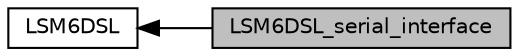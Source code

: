digraph "LSM6DSL_serial_interface"
{
  edge [fontname="Helvetica",fontsize="10",labelfontname="Helvetica",labelfontsize="10"];
  node [fontname="Helvetica",fontsize="10",shape=box];
  rankdir=LR;
  Node2 [label="LSM6DSL",height=0.2,width=0.4,color="black", fillcolor="white", style="filled",URL="$group___l_s_m6_d_s_l.html",tooltip="This file provides a set of functions needed to drive the lsm6dsl enanced inertial module."];
  Node1 [label="LSM6DSL_serial_interface",height=0.2,width=0.4,color="black", fillcolor="grey75", style="filled", fontcolor="black",tooltip="This section groups all the functions concerning serial interface management."];
  Node2->Node1 [shape=plaintext, dir="back", style="solid"];
}
